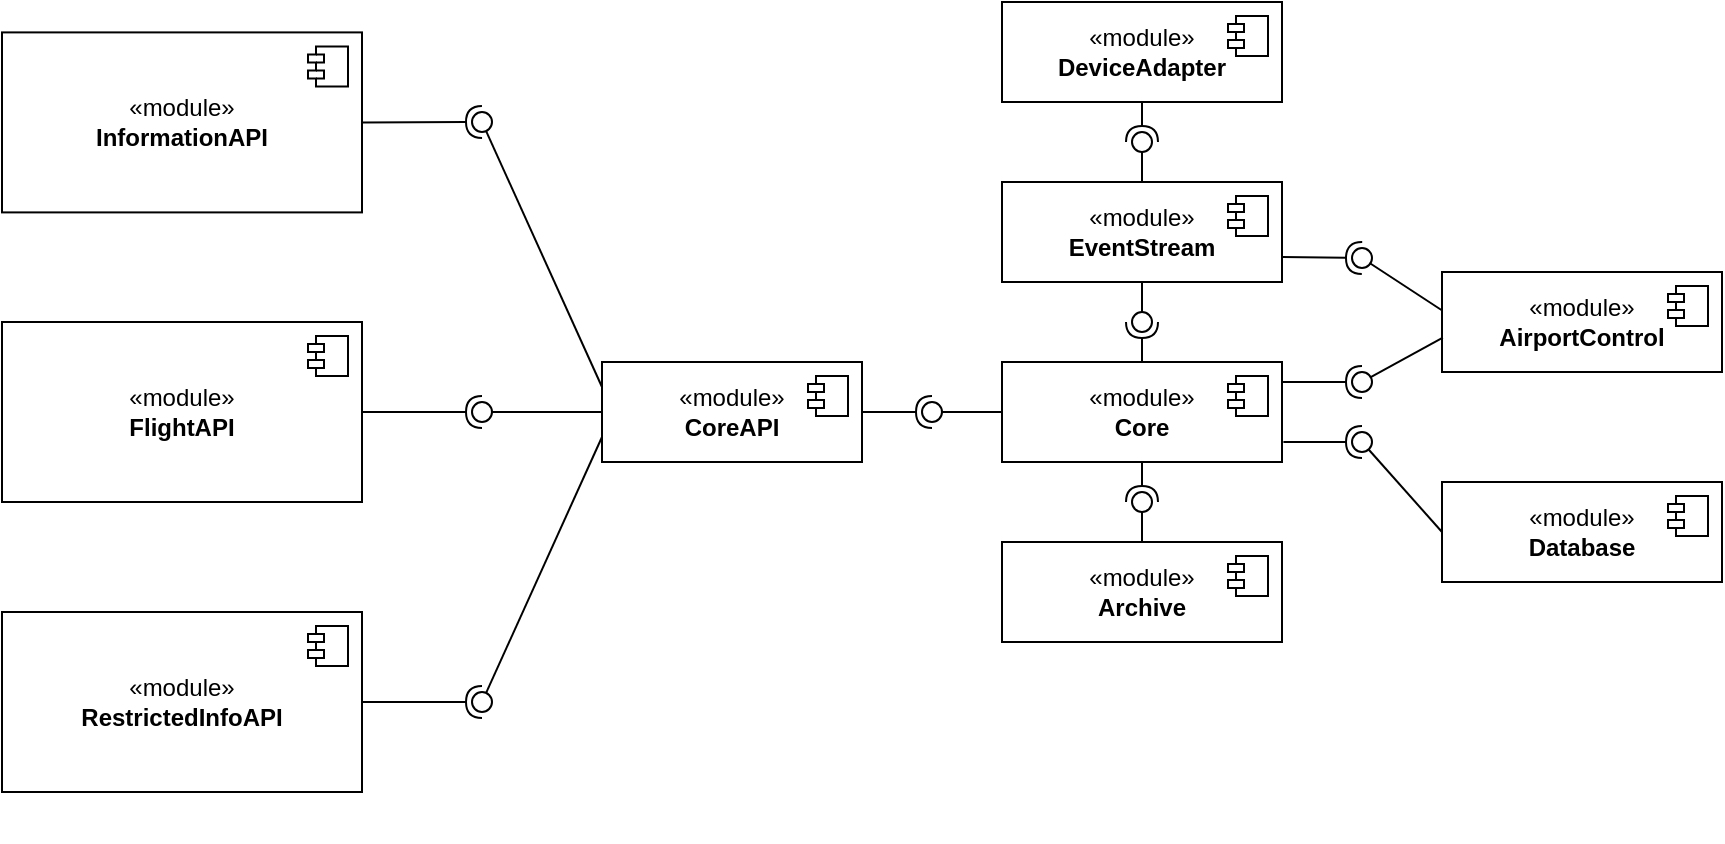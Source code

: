 <mxfile version="23.1.6" type="github">
  <diagram name="Page-1" id="HcmS3u_ktw_YCwsRuwHg">
    <mxGraphModel dx="794" dy="575" grid="1" gridSize="10" guides="1" tooltips="1" connect="1" arrows="1" fold="1" page="1" pageScale="1" pageWidth="827" pageHeight="1169" math="0" shadow="0">
      <root>
        <mxCell id="0" />
        <mxCell id="1" parent="0" />
        <mxCell id="WJw3mbz3F_eYc_uWYeea-5" value="«module»&lt;br&gt;&lt;b&gt;InformationAPI&lt;/b&gt;" style="html=1;dropTarget=0;whiteSpace=wrap;" parent="1" vertex="1">
          <mxGeometry x="40" y="55.2" width="180" height="90" as="geometry" />
        </mxCell>
        <mxCell id="WJw3mbz3F_eYc_uWYeea-6" value="" style="shape=module;jettyWidth=8;jettyHeight=4;" parent="WJw3mbz3F_eYc_uWYeea-5" vertex="1">
          <mxGeometry x="1" width="20" height="20" relative="1" as="geometry">
            <mxPoint x="-27" y="7" as="offset" />
          </mxGeometry>
        </mxCell>
        <mxCell id="WJw3mbz3F_eYc_uWYeea-7" value="«module»&lt;br&gt;&lt;b&gt;FlightAPI&lt;/b&gt;" style="html=1;dropTarget=0;whiteSpace=wrap;" parent="1" vertex="1">
          <mxGeometry x="40" y="200" width="180" height="90" as="geometry" />
        </mxCell>
        <mxCell id="WJw3mbz3F_eYc_uWYeea-8" value="" style="shape=module;jettyWidth=8;jettyHeight=4;" parent="WJw3mbz3F_eYc_uWYeea-7" vertex="1">
          <mxGeometry x="1" width="20" height="20" relative="1" as="geometry">
            <mxPoint x="-27" y="7" as="offset" />
          </mxGeometry>
        </mxCell>
        <mxCell id="WJw3mbz3F_eYc_uWYeea-9" value="«module»&lt;br&gt;&lt;b&gt;RestrictedInfoAPI&lt;/b&gt;" style="html=1;dropTarget=0;whiteSpace=wrap;" parent="1" vertex="1">
          <mxGeometry x="40" y="345" width="180" height="90" as="geometry" />
        </mxCell>
        <mxCell id="WJw3mbz3F_eYc_uWYeea-10" value="" style="shape=module;jettyWidth=8;jettyHeight=4;" parent="WJw3mbz3F_eYc_uWYeea-9" vertex="1">
          <mxGeometry x="1" width="20" height="20" relative="1" as="geometry">
            <mxPoint x="-27" y="7" as="offset" />
          </mxGeometry>
        </mxCell>
        <mxCell id="WJw3mbz3F_eYc_uWYeea-11" value="«module»&lt;br&gt;&lt;b&gt;Core&lt;/b&gt;" style="html=1;dropTarget=0;whiteSpace=wrap;" parent="1" vertex="1">
          <mxGeometry x="540" y="220" width="140" height="50" as="geometry" />
        </mxCell>
        <mxCell id="WJw3mbz3F_eYc_uWYeea-12" value="" style="shape=module;jettyWidth=8;jettyHeight=4;" parent="WJw3mbz3F_eYc_uWYeea-11" vertex="1">
          <mxGeometry x="1" width="20" height="20" relative="1" as="geometry">
            <mxPoint x="-27" y="7" as="offset" />
          </mxGeometry>
        </mxCell>
        <mxCell id="WJw3mbz3F_eYc_uWYeea-15" value="«module»&lt;br&gt;&lt;b&gt;EventStream&lt;/b&gt;" style="html=1;dropTarget=0;whiteSpace=wrap;" parent="1" vertex="1">
          <mxGeometry x="540" y="130" width="140" height="50" as="geometry" />
        </mxCell>
        <mxCell id="WJw3mbz3F_eYc_uWYeea-16" value="" style="shape=module;jettyWidth=8;jettyHeight=4;" parent="WJw3mbz3F_eYc_uWYeea-15" vertex="1">
          <mxGeometry x="1" width="20" height="20" relative="1" as="geometry">
            <mxPoint x="-27" y="7" as="offset" />
          </mxGeometry>
        </mxCell>
        <mxCell id="WJw3mbz3F_eYc_uWYeea-27" value="" style="rounded=0;orthogonalLoop=1;jettySize=auto;html=1;endArrow=halfCircle;endFill=0;endSize=6;strokeWidth=1;sketch=0;exitX=1;exitY=0.5;exitDx=0;exitDy=0;" parent="1" source="WJw3mbz3F_eYc_uWYeea-5" edge="1">
          <mxGeometry relative="1" as="geometry">
            <mxPoint x="390" y="105" as="sourcePoint" />
            <mxPoint x="280" y="100" as="targetPoint" />
          </mxGeometry>
        </mxCell>
        <mxCell id="WJw3mbz3F_eYc_uWYeea-29" value="" style="ellipse;whiteSpace=wrap;html=1;align=center;aspect=fixed;fillColor=none;strokeColor=none;resizable=0;perimeter=centerPerimeter;rotatable=0;allowArrows=0;points=[];outlineConnect=1;" parent="1" vertex="1">
          <mxGeometry x="330" y="100" width="10" height="10" as="geometry" />
        </mxCell>
        <mxCell id="WJw3mbz3F_eYc_uWYeea-30" value="" style="rounded=0;orthogonalLoop=1;jettySize=auto;html=1;endArrow=halfCircle;endFill=0;endSize=6;strokeWidth=1;sketch=0;fontSize=12;curved=1;exitX=1;exitY=0.5;exitDx=0;exitDy=0;" parent="1" source="WJw3mbz3F_eYc_uWYeea-7" edge="1">
          <mxGeometry relative="1" as="geometry">
            <mxPoint x="425" y="255" as="sourcePoint" />
            <mxPoint x="280" y="245" as="targetPoint" />
          </mxGeometry>
        </mxCell>
        <mxCell id="WJw3mbz3F_eYc_uWYeea-31" value="" style="ellipse;whiteSpace=wrap;html=1;align=center;aspect=fixed;fillColor=none;strokeColor=none;resizable=0;perimeter=centerPerimeter;rotatable=0;allowArrows=0;points=[];outlineConnect=1;" parent="1" vertex="1">
          <mxGeometry x="400" y="250" width="10" height="10" as="geometry" />
        </mxCell>
        <mxCell id="WJw3mbz3F_eYc_uWYeea-33" value="" style="rounded=0;orthogonalLoop=1;jettySize=auto;html=1;endArrow=halfCircle;endFill=0;endSize=6;strokeWidth=1;sketch=0;fontSize=12;curved=1;exitX=1;exitY=0.5;exitDx=0;exitDy=0;" parent="1" source="WJw3mbz3F_eYc_uWYeea-9" edge="1">
          <mxGeometry relative="1" as="geometry">
            <mxPoint x="335" y="405" as="sourcePoint" />
            <mxPoint x="280" y="390" as="targetPoint" />
          </mxGeometry>
        </mxCell>
        <mxCell id="WJw3mbz3F_eYc_uWYeea-34" value="" style="ellipse;whiteSpace=wrap;html=1;align=center;aspect=fixed;fillColor=none;strokeColor=none;resizable=0;perimeter=centerPerimeter;rotatable=0;allowArrows=0;points=[];outlineConnect=1;" parent="1" vertex="1">
          <mxGeometry x="310" y="400" width="10" height="10" as="geometry" />
        </mxCell>
        <mxCell id="WJw3mbz3F_eYc_uWYeea-35" value="«module»&lt;br&gt;&lt;b&gt;CoreAPI&lt;/b&gt;" style="html=1;dropTarget=0;whiteSpace=wrap;" parent="1" vertex="1">
          <mxGeometry x="340" y="220" width="130" height="50" as="geometry" />
        </mxCell>
        <mxCell id="WJw3mbz3F_eYc_uWYeea-36" value="" style="shape=module;jettyWidth=8;jettyHeight=4;" parent="WJw3mbz3F_eYc_uWYeea-35" vertex="1">
          <mxGeometry x="1" width="20" height="20" relative="1" as="geometry">
            <mxPoint x="-27" y="7" as="offset" />
          </mxGeometry>
        </mxCell>
        <mxCell id="WJw3mbz3F_eYc_uWYeea-46" value="" style="rounded=0;orthogonalLoop=1;jettySize=auto;html=1;endArrow=oval;endFill=0;sketch=0;sourcePerimeterSpacing=0;targetPerimeterSpacing=0;endSize=10;exitX=0;exitY=0.5;exitDx=0;exitDy=0;" parent="1" source="WJw3mbz3F_eYc_uWYeea-35" edge="1">
          <mxGeometry relative="1" as="geometry">
            <mxPoint x="410" y="65" as="sourcePoint" />
            <mxPoint x="280" y="245" as="targetPoint" />
          </mxGeometry>
        </mxCell>
        <mxCell id="WJw3mbz3F_eYc_uWYeea-47" value="" style="rounded=0;orthogonalLoop=1;jettySize=auto;html=1;endArrow=oval;endFill=0;sketch=0;sourcePerimeterSpacing=0;targetPerimeterSpacing=0;endSize=10;exitX=0;exitY=0.25;exitDx=0;exitDy=0;" parent="1" source="WJw3mbz3F_eYc_uWYeea-35" edge="1">
          <mxGeometry relative="1" as="geometry">
            <mxPoint x="410" y="65" as="sourcePoint" />
            <mxPoint x="280" y="100" as="targetPoint" />
          </mxGeometry>
        </mxCell>
        <mxCell id="WJw3mbz3F_eYc_uWYeea-48" value="" style="rounded=0;orthogonalLoop=1;jettySize=auto;html=1;endArrow=oval;endFill=0;sketch=0;sourcePerimeterSpacing=0;targetPerimeterSpacing=0;endSize=10;exitX=0;exitY=0.75;exitDx=0;exitDy=0;" parent="1" source="WJw3mbz3F_eYc_uWYeea-35" edge="1">
          <mxGeometry relative="1" as="geometry">
            <mxPoint x="410" y="65" as="sourcePoint" />
            <mxPoint x="280" y="390" as="targetPoint" />
          </mxGeometry>
        </mxCell>
        <mxCell id="WJw3mbz3F_eYc_uWYeea-51" value="" style="rounded=0;orthogonalLoop=1;jettySize=auto;html=1;endArrow=halfCircle;endFill=0;endSize=6;strokeWidth=1;sketch=0;exitX=1;exitY=0.5;exitDx=0;exitDy=0;" parent="1" source="WJw3mbz3F_eYc_uWYeea-35" target="WJw3mbz3F_eYc_uWYeea-53" edge="1">
          <mxGeometry relative="1" as="geometry">
            <mxPoint x="470" y="285" as="sourcePoint" />
          </mxGeometry>
        </mxCell>
        <mxCell id="WJw3mbz3F_eYc_uWYeea-54" value="" style="rounded=0;orthogonalLoop=1;jettySize=auto;html=1;endArrow=oval;endFill=0;sketch=0;sourcePerimeterSpacing=0;targetPerimeterSpacing=0;endSize=10;exitX=0;exitY=0.5;exitDx=0;exitDy=0;" parent="1" source="WJw3mbz3F_eYc_uWYeea-11" target="WJw3mbz3F_eYc_uWYeea-53" edge="1">
          <mxGeometry relative="1" as="geometry">
            <mxPoint x="540" y="245" as="sourcePoint" />
            <mxPoint x="500" y="250" as="targetPoint" />
          </mxGeometry>
        </mxCell>
        <mxCell id="WJw3mbz3F_eYc_uWYeea-53" value="" style="ellipse;whiteSpace=wrap;html=1;align=center;aspect=fixed;fillColor=none;strokeColor=none;resizable=0;perimeter=centerPerimeter;rotatable=0;allowArrows=0;points=[];outlineConnect=1;" parent="1" vertex="1">
          <mxGeometry x="500" y="240" width="10" height="10" as="geometry" />
        </mxCell>
        <mxCell id="WJw3mbz3F_eYc_uWYeea-62" value="«module»&lt;br&gt;&lt;b&gt;AirportControl&lt;/b&gt;" style="html=1;dropTarget=0;whiteSpace=wrap;" parent="1" vertex="1">
          <mxGeometry x="760" y="175" width="140" height="50" as="geometry" />
        </mxCell>
        <mxCell id="WJw3mbz3F_eYc_uWYeea-63" value="" style="shape=module;jettyWidth=8;jettyHeight=4;" parent="WJw3mbz3F_eYc_uWYeea-62" vertex="1">
          <mxGeometry x="1" width="20" height="20" relative="1" as="geometry">
            <mxPoint x="-27" y="7" as="offset" />
          </mxGeometry>
        </mxCell>
        <mxCell id="WJw3mbz3F_eYc_uWYeea-64" value="«module»&lt;br&gt;&lt;b&gt;DeviceAdapter&lt;/b&gt;" style="html=1;dropTarget=0;whiteSpace=wrap;" parent="1" vertex="1">
          <mxGeometry x="540" y="40" width="140" height="50" as="geometry" />
        </mxCell>
        <mxCell id="WJw3mbz3F_eYc_uWYeea-65" value="" style="shape=module;jettyWidth=8;jettyHeight=4;" parent="WJw3mbz3F_eYc_uWYeea-64" vertex="1">
          <mxGeometry x="1" width="20" height="20" relative="1" as="geometry">
            <mxPoint x="-27" y="7" as="offset" />
          </mxGeometry>
        </mxCell>
        <mxCell id="WJw3mbz3F_eYc_uWYeea-66" value="" style="rounded=0;orthogonalLoop=1;jettySize=auto;html=1;endArrow=halfCircle;endFill=0;endSize=6;strokeWidth=1;sketch=0;exitX=0.5;exitY=1;exitDx=0;exitDy=0;" parent="1" source="WJw3mbz3F_eYc_uWYeea-64" edge="1">
          <mxGeometry relative="1" as="geometry">
            <mxPoint x="720" y="375" as="sourcePoint" />
            <mxPoint x="610" y="110" as="targetPoint" />
          </mxGeometry>
        </mxCell>
        <mxCell id="WJw3mbz3F_eYc_uWYeea-67" value="" style="rounded=0;orthogonalLoop=1;jettySize=auto;html=1;endArrow=oval;endFill=0;sketch=0;sourcePerimeterSpacing=0;targetPerimeterSpacing=0;endSize=10;exitX=0.5;exitY=0;exitDx=0;exitDy=0;" parent="1" source="WJw3mbz3F_eYc_uWYeea-15" edge="1">
          <mxGeometry relative="1" as="geometry">
            <mxPoint x="680" y="375" as="sourcePoint" />
            <mxPoint x="610" y="110" as="targetPoint" />
          </mxGeometry>
        </mxCell>
        <mxCell id="WJw3mbz3F_eYc_uWYeea-68" value="" style="ellipse;whiteSpace=wrap;html=1;align=center;aspect=fixed;fillColor=none;strokeColor=none;resizable=0;perimeter=centerPerimeter;rotatable=0;allowArrows=0;points=[];outlineConnect=1;" parent="1" vertex="1">
          <mxGeometry x="695" y="370" width="10" height="10" as="geometry" />
        </mxCell>
        <mxCell id="WJw3mbz3F_eYc_uWYeea-70" value="" style="ellipse;whiteSpace=wrap;html=1;align=center;aspect=fixed;fillColor=none;strokeColor=none;resizable=0;perimeter=centerPerimeter;rotatable=0;allowArrows=0;points=[];outlineConnect=1;" parent="1" vertex="1">
          <mxGeometry x="470" y="450" width="10" height="10" as="geometry" />
        </mxCell>
        <mxCell id="WJw3mbz3F_eYc_uWYeea-71" value="" style="rounded=0;orthogonalLoop=1;jettySize=auto;html=1;endArrow=halfCircle;endFill=0;endSize=6;strokeWidth=1;sketch=0;exitX=0.5;exitY=0;exitDx=0;exitDy=0;" parent="1" source="WJw3mbz3F_eYc_uWYeea-11" edge="1">
          <mxGeometry relative="1" as="geometry">
            <mxPoint x="580" y="365" as="sourcePoint" />
            <mxPoint x="610" y="200" as="targetPoint" />
          </mxGeometry>
        </mxCell>
        <mxCell id="WJw3mbz3F_eYc_uWYeea-72" value="" style="rounded=0;orthogonalLoop=1;jettySize=auto;html=1;endArrow=oval;endFill=0;sketch=0;sourcePerimeterSpacing=0;targetPerimeterSpacing=0;endSize=10;exitX=0.5;exitY=1;exitDx=0;exitDy=0;" parent="1" source="WJw3mbz3F_eYc_uWYeea-15" edge="1">
          <mxGeometry relative="1" as="geometry">
            <mxPoint x="540" y="365" as="sourcePoint" />
            <mxPoint x="610" y="200" as="targetPoint" />
          </mxGeometry>
        </mxCell>
        <mxCell id="WJw3mbz3F_eYc_uWYeea-73" value="" style="ellipse;whiteSpace=wrap;html=1;align=center;aspect=fixed;fillColor=none;strokeColor=none;resizable=0;perimeter=centerPerimeter;rotatable=0;allowArrows=0;points=[];outlineConnect=1;" parent="1" vertex="1">
          <mxGeometry x="555" y="360" width="10" height="10" as="geometry" />
        </mxCell>
        <mxCell id="WJw3mbz3F_eYc_uWYeea-74" value="" style="rounded=0;orthogonalLoop=1;jettySize=auto;html=1;endArrow=halfCircle;endFill=0;endSize=6;strokeWidth=1;sketch=0;exitX=1;exitY=0.75;exitDx=0;exitDy=0;" parent="1" source="WJw3mbz3F_eYc_uWYeea-15" edge="1">
          <mxGeometry relative="1" as="geometry">
            <mxPoint x="800" y="285" as="sourcePoint" />
            <mxPoint x="720" y="168" as="targetPoint" />
          </mxGeometry>
        </mxCell>
        <mxCell id="WJw3mbz3F_eYc_uWYeea-75" value="" style="rounded=0;orthogonalLoop=1;jettySize=auto;html=1;endArrow=oval;endFill=0;sketch=0;sourcePerimeterSpacing=0;targetPerimeterSpacing=0;endSize=10;exitX=-0.002;exitY=0.38;exitDx=0;exitDy=0;exitPerimeter=0;" parent="1" source="WJw3mbz3F_eYc_uWYeea-62" edge="1">
          <mxGeometry relative="1" as="geometry">
            <mxPoint x="760" y="180" as="sourcePoint" />
            <mxPoint x="720" y="168" as="targetPoint" />
          </mxGeometry>
        </mxCell>
        <mxCell id="WJw3mbz3F_eYc_uWYeea-76" value="" style="ellipse;whiteSpace=wrap;html=1;align=center;aspect=fixed;fillColor=none;strokeColor=none;resizable=0;perimeter=centerPerimeter;rotatable=0;allowArrows=0;points=[];outlineConnect=1;" parent="1" vertex="1">
          <mxGeometry x="775" y="280" width="10" height="10" as="geometry" />
        </mxCell>
        <mxCell id="WJw3mbz3F_eYc_uWYeea-77" value="" style="rounded=0;orthogonalLoop=1;jettySize=auto;html=1;endArrow=halfCircle;endFill=0;endSize=6;strokeWidth=1;sketch=0;" parent="1" edge="1">
          <mxGeometry relative="1" as="geometry">
            <mxPoint x="680" y="230" as="sourcePoint" />
            <mxPoint x="720" y="230" as="targetPoint" />
          </mxGeometry>
        </mxCell>
        <mxCell id="WJw3mbz3F_eYc_uWYeea-78" value="" style="rounded=0;orthogonalLoop=1;jettySize=auto;html=1;endArrow=oval;endFill=0;sketch=0;sourcePerimeterSpacing=0;targetPerimeterSpacing=0;endSize=10;exitX=0.003;exitY=0.656;exitDx=0;exitDy=0;exitPerimeter=0;" parent="1" source="WJw3mbz3F_eYc_uWYeea-62" target="WJw3mbz3F_eYc_uWYeea-79" edge="1">
          <mxGeometry relative="1" as="geometry">
            <mxPoint x="720" y="265" as="sourcePoint" />
          </mxGeometry>
        </mxCell>
        <mxCell id="WJw3mbz3F_eYc_uWYeea-79" value="" style="ellipse;whiteSpace=wrap;html=1;align=center;aspect=fixed;fillColor=none;strokeColor=none;resizable=0;perimeter=centerPerimeter;rotatable=0;allowArrows=0;points=[];outlineConnect=1;" parent="1" vertex="1">
          <mxGeometry x="715" y="225" width="10" height="10" as="geometry" />
        </mxCell>
        <mxCell id="49DgqGdskVRsLcC14b9Y-1" value="«module»&lt;br&gt;&lt;b&gt;Archive&lt;/b&gt;" style="html=1;dropTarget=0;whiteSpace=wrap;" parent="1" vertex="1">
          <mxGeometry x="540" y="310" width="140" height="50" as="geometry" />
        </mxCell>
        <mxCell id="49DgqGdskVRsLcC14b9Y-2" value="" style="shape=module;jettyWidth=8;jettyHeight=4;" parent="49DgqGdskVRsLcC14b9Y-1" vertex="1">
          <mxGeometry x="1" width="20" height="20" relative="1" as="geometry">
            <mxPoint x="-27" y="7" as="offset" />
          </mxGeometry>
        </mxCell>
        <mxCell id="49DgqGdskVRsLcC14b9Y-3" value="" style="rounded=0;orthogonalLoop=1;jettySize=auto;html=1;endArrow=halfCircle;endFill=0;endSize=6;strokeWidth=1;sketch=0;exitX=0.5;exitY=1;exitDx=0;exitDy=0;" parent="1" source="WJw3mbz3F_eYc_uWYeea-11" edge="1">
          <mxGeometry relative="1" as="geometry">
            <mxPoint x="500" y="325" as="sourcePoint" />
            <mxPoint x="610" y="290" as="targetPoint" />
          </mxGeometry>
        </mxCell>
        <mxCell id="49DgqGdskVRsLcC14b9Y-4" value="" style="rounded=0;orthogonalLoop=1;jettySize=auto;html=1;endArrow=oval;endFill=0;sketch=0;sourcePerimeterSpacing=0;targetPerimeterSpacing=0;endSize=10;exitX=0.5;exitY=0;exitDx=0;exitDy=0;" parent="1" source="49DgqGdskVRsLcC14b9Y-1" edge="1">
          <mxGeometry relative="1" as="geometry">
            <mxPoint x="460" y="325" as="sourcePoint" />
            <mxPoint x="610" y="290" as="targetPoint" />
          </mxGeometry>
        </mxCell>
        <mxCell id="49DgqGdskVRsLcC14b9Y-5" value="" style="ellipse;whiteSpace=wrap;html=1;align=center;aspect=fixed;fillColor=none;strokeColor=none;resizable=0;perimeter=centerPerimeter;rotatable=0;allowArrows=0;points=[];outlineConnect=1;" parent="1" vertex="1">
          <mxGeometry x="475" y="320" width="10" height="10" as="geometry" />
        </mxCell>
        <mxCell id="K5AJ4Rv1wtPMsswv_Lw_-1" value="«module»&lt;br&gt;&lt;b&gt;Database&lt;/b&gt;" style="html=1;dropTarget=0;whiteSpace=wrap;" vertex="1" parent="1">
          <mxGeometry x="760" y="280" width="140" height="50" as="geometry" />
        </mxCell>
        <mxCell id="K5AJ4Rv1wtPMsswv_Lw_-2" value="" style="shape=module;jettyWidth=8;jettyHeight=4;" vertex="1" parent="K5AJ4Rv1wtPMsswv_Lw_-1">
          <mxGeometry x="1" width="20" height="20" relative="1" as="geometry">
            <mxPoint x="-27" y="7" as="offset" />
          </mxGeometry>
        </mxCell>
        <mxCell id="K5AJ4Rv1wtPMsswv_Lw_-3" value="" style="rounded=0;orthogonalLoop=1;jettySize=auto;html=1;endArrow=halfCircle;endFill=0;endSize=6;strokeWidth=1;sketch=0;exitX=1.005;exitY=0.8;exitDx=0;exitDy=0;exitPerimeter=0;" edge="1" parent="1" source="WJw3mbz3F_eYc_uWYeea-11">
          <mxGeometry relative="1" as="geometry">
            <mxPoint x="740" y="365" as="sourcePoint" />
            <mxPoint x="720" y="260" as="targetPoint" />
          </mxGeometry>
        </mxCell>
        <mxCell id="K5AJ4Rv1wtPMsswv_Lw_-4" value="" style="rounded=0;orthogonalLoop=1;jettySize=auto;html=1;endArrow=oval;endFill=0;sketch=0;sourcePerimeterSpacing=0;targetPerimeterSpacing=0;endSize=10;exitX=0;exitY=0.5;exitDx=0;exitDy=0;" edge="1" parent="1" source="K5AJ4Rv1wtPMsswv_Lw_-1">
          <mxGeometry relative="1" as="geometry">
            <mxPoint x="700" y="365" as="sourcePoint" />
            <mxPoint x="720" y="260" as="targetPoint" />
          </mxGeometry>
        </mxCell>
        <mxCell id="K5AJ4Rv1wtPMsswv_Lw_-5" value="" style="ellipse;whiteSpace=wrap;html=1;align=center;aspect=fixed;fillColor=none;strokeColor=none;resizable=0;perimeter=centerPerimeter;rotatable=0;allowArrows=0;points=[];outlineConnect=1;" vertex="1" parent="1">
          <mxGeometry x="715" y="360" width="10" height="10" as="geometry" />
        </mxCell>
      </root>
    </mxGraphModel>
  </diagram>
</mxfile>
